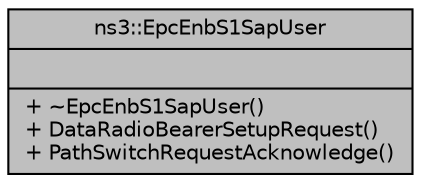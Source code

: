 digraph "ns3::EpcEnbS1SapUser"
{
  edge [fontname="Helvetica",fontsize="10",labelfontname="Helvetica",labelfontsize="10"];
  node [fontname="Helvetica",fontsize="10",shape=record];
  Node1 [label="{ns3::EpcEnbS1SapUser\n||+ ~EpcEnbS1SapUser()\l+ DataRadioBearerSetupRequest()\l+ PathSwitchRequestAcknowledge()\l}",height=0.2,width=0.4,color="black", fillcolor="grey75", style="filled", fontcolor="black"];
}
